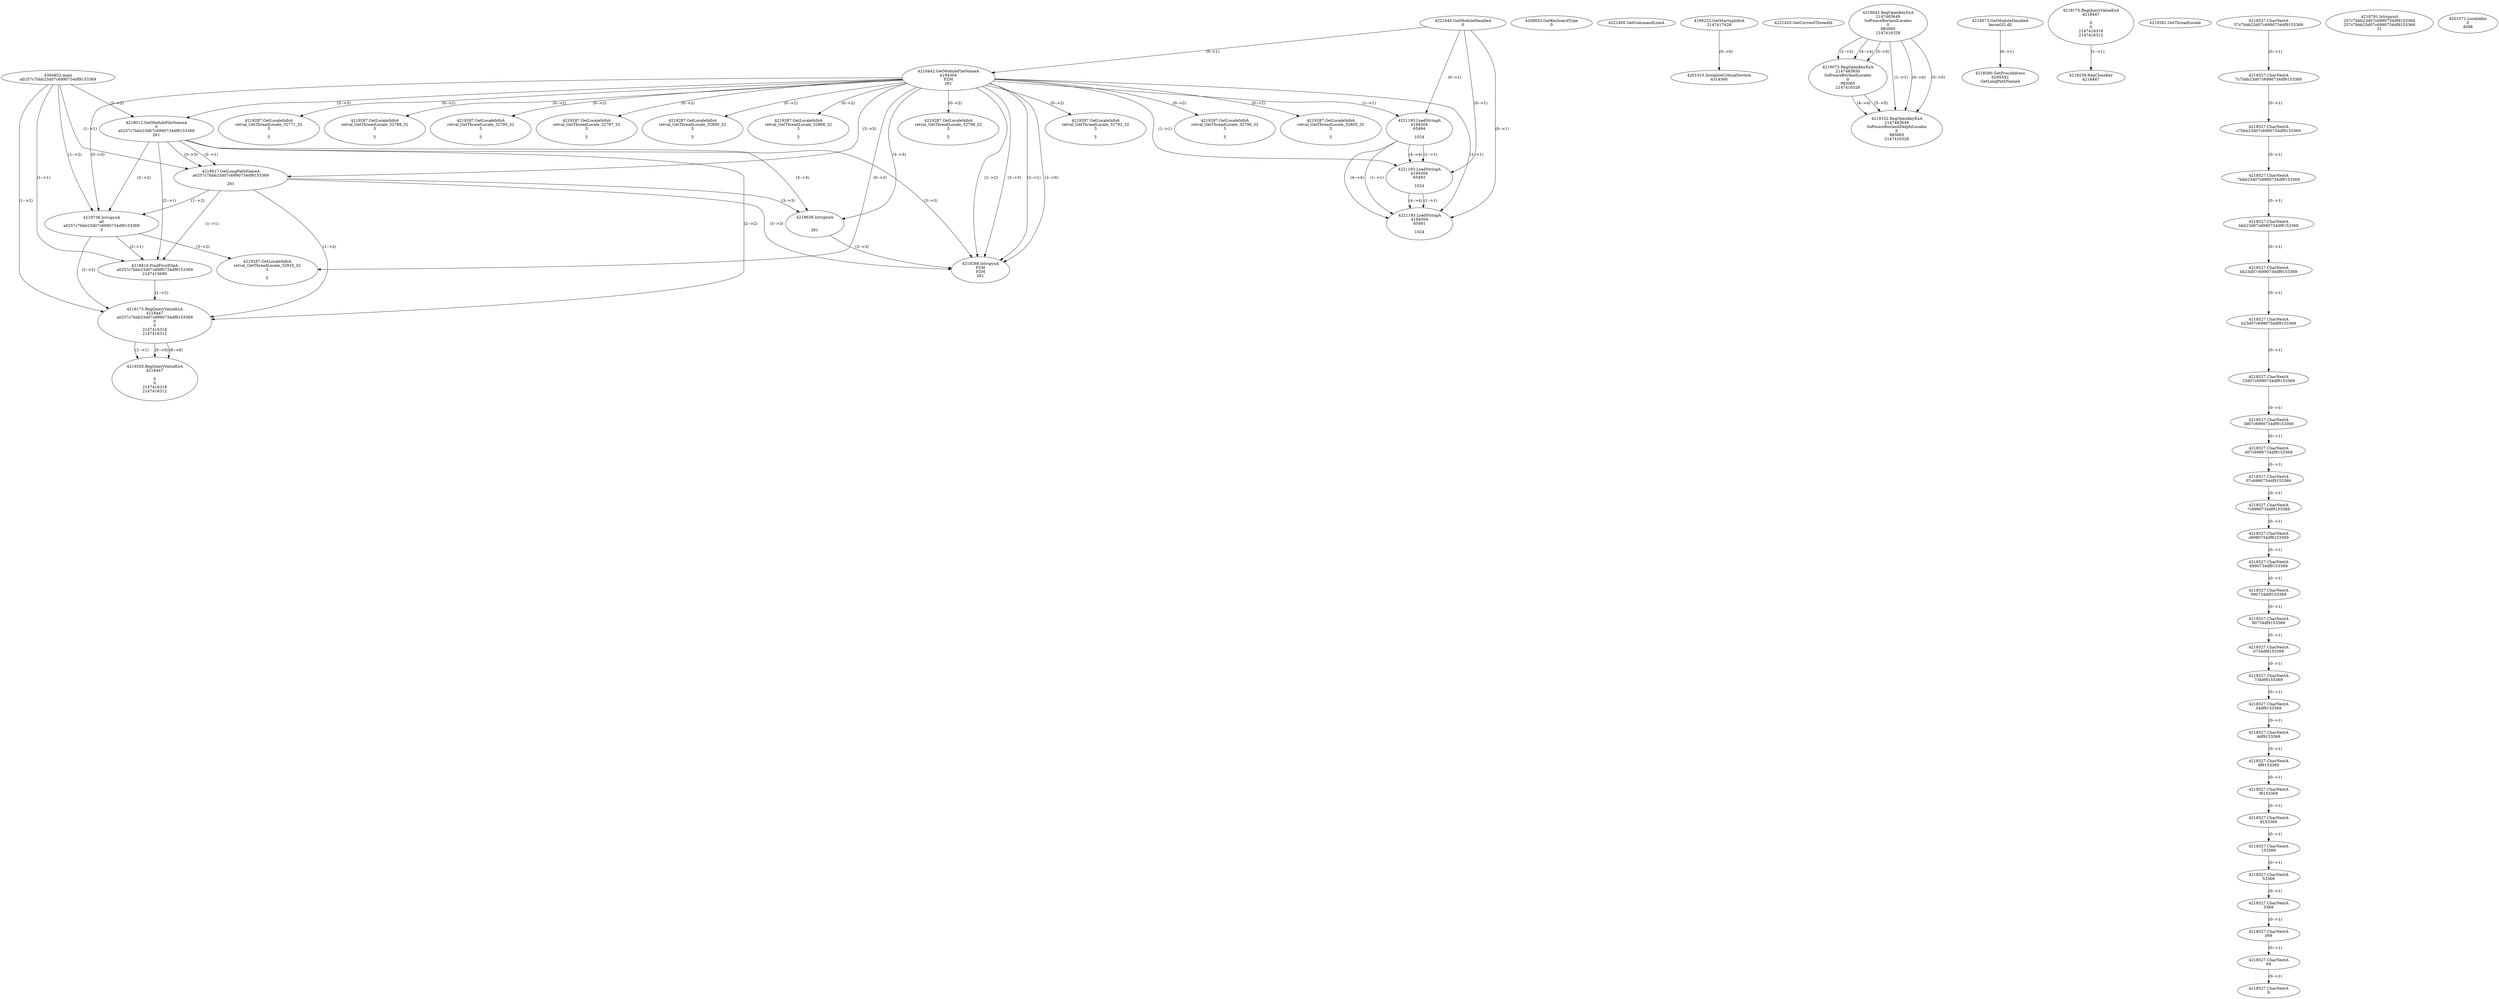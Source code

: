 // Global SCDG with merge call
digraph {
	0 [label="4304852.main
a0257c7bbb23d07c6990734df9153369"]
	1 [label="4221640.GetModuleHandleA
0"]
	2 [label="4208833.GetKeyboardType
0"]
	3 [label="4221400.GetCommandLineA
"]
	4 [label="4199222.GetStartupInfoA
2147417628"]
	5 [label="4221420.GetCurrentThreadId
"]
	6 [label="4218442.GetModuleFileNameA
4194304
PZM
261"]
	1 -> 6 [label="(0-->1)"]
	7 [label="4219012.GetModuleFileNameA
0
a0257c7bbb23d07c6990734df9153369
261"]
	0 -> 7 [label="(1-->2)"]
	6 -> 7 [label="(3-->3)"]
	8 [label="4219042.RegOpenKeyExA
2147483649
Software\Borland\Locales
0
983065
2147416328"]
	9 [label="4219072.RegOpenKeyExA
2147483650
Software\Borland\Locales
0
983065
2147416328"]
	8 -> 9 [label="(2-->2)"]
	8 -> 9 [label="(4-->4)"]
	8 -> 9 [label="(5-->5)"]
	10 [label="4219102.RegOpenKeyExA
2147483649
Software\Borland\Delphi\Locales
0
983065
2147416328"]
	8 -> 10 [label="(1-->1)"]
	8 -> 10 [label="(4-->4)"]
	9 -> 10 [label="(4-->4)"]
	8 -> 10 [label="(5-->5)"]
	9 -> 10 [label="(5-->5)"]
	11 [label="4218573.GetModuleHandleA
kernel32.dll"]
	12 [label="4218590.GetProcAddress
6295592
GetLongPathNameA"]
	11 -> 12 [label="(0-->1)"]
	13 [label="4218617.GetLongPathNameA
a0257c7bbb23d07c6990734df9153369

261"]
	0 -> 13 [label="(1-->1)"]
	7 -> 13 [label="(2-->1)"]
	6 -> 13 [label="(3-->3)"]
	7 -> 13 [label="(3-->3)"]
	14 [label="4218638.lstrcpynA


261"]
	6 -> 14 [label="(3-->3)"]
	7 -> 14 [label="(3-->3)"]
	13 -> 14 [label="(3-->3)"]
	15 [label="4219175.RegQueryValueExA
4218447

0
0
2147416318
2147416312"]
	16 [label="4219239.RegCloseKey
4218447"]
	15 -> 16 [label="(1-->1)"]
	17 [label="4219268.lstrcpynA
PZM
PZM
261"]
	6 -> 17 [label="(2-->1)"]
	6 -> 17 [label="(2-->2)"]
	6 -> 17 [label="(3-->3)"]
	7 -> 17 [label="(3-->3)"]
	13 -> 17 [label="(3-->3)"]
	14 -> 17 [label="(3-->3)"]
	6 -> 17 [label="(2-->0)"]
	18 [label="4219281.GetThreadLocale
"]
	19 [label="4219287.GetLocaleInfoA
retval_GetThreadLocale_32799_32
3

5"]
	6 -> 19 [label="(0-->2)"]
	20 [label="4221193.LoadStringA
4194304
65494

1024"]
	1 -> 20 [label="(0-->1)"]
	6 -> 20 [label="(1-->1)"]
	21 [label="4218738.lstrcpynA
a0
a0257c7bbb23d07c6990734df9153369
3"]
	0 -> 21 [label="(1-->2)"]
	7 -> 21 [label="(2-->2)"]
	13 -> 21 [label="(1-->2)"]
	6 -> 21 [label="(0-->3)"]
	22 [label="4218527.CharNextA
57c7bbb23d07c6990734df9153369"]
	23 [label="4218527.CharNextA
7c7bbb23d07c6990734df9153369"]
	22 -> 23 [label="(0-->1)"]
	24 [label="4218527.CharNextA
c7bbb23d07c6990734df9153369"]
	23 -> 24 [label="(0-->1)"]
	25 [label="4218527.CharNextA
7bbb23d07c6990734df9153369"]
	24 -> 25 [label="(0-->1)"]
	26 [label="4218527.CharNextA
bbb23d07c6990734df9153369"]
	25 -> 26 [label="(0-->1)"]
	27 [label="4218527.CharNextA
bb23d07c6990734df9153369"]
	26 -> 27 [label="(0-->1)"]
	28 [label="4218527.CharNextA
b23d07c6990734df9153369"]
	27 -> 28 [label="(0-->1)"]
	29 [label="4218527.CharNextA
23d07c6990734df9153369"]
	28 -> 29 [label="(0-->1)"]
	30 [label="4218527.CharNextA
3d07c6990734df9153369"]
	29 -> 30 [label="(0-->1)"]
	31 [label="4218527.CharNextA
d07c6990734df9153369"]
	30 -> 31 [label="(0-->1)"]
	32 [label="4218527.CharNextA
07c6990734df9153369"]
	31 -> 32 [label="(0-->1)"]
	33 [label="4218527.CharNextA
7c6990734df9153369"]
	32 -> 33 [label="(0-->1)"]
	34 [label="4218527.CharNextA
c6990734df9153369"]
	33 -> 34 [label="(0-->1)"]
	35 [label="4218527.CharNextA
6990734df9153369"]
	34 -> 35 [label="(0-->1)"]
	36 [label="4218527.CharNextA
990734df9153369"]
	35 -> 36 [label="(0-->1)"]
	37 [label="4218527.CharNextA
90734df9153369"]
	36 -> 37 [label="(0-->1)"]
	38 [label="4218527.CharNextA
0734df9153369"]
	37 -> 38 [label="(0-->1)"]
	39 [label="4218527.CharNextA
734df9153369"]
	38 -> 39 [label="(0-->1)"]
	40 [label="4218527.CharNextA
34df9153369"]
	39 -> 40 [label="(0-->1)"]
	41 [label="4218527.CharNextA
4df9153369"]
	40 -> 41 [label="(0-->1)"]
	42 [label="4218527.CharNextA
df9153369"]
	41 -> 42 [label="(0-->1)"]
	43 [label="4218527.CharNextA
f9153369"]
	42 -> 43 [label="(0-->1)"]
	44 [label="4218527.CharNextA
9153369"]
	43 -> 44 [label="(0-->1)"]
	45 [label="4218527.CharNextA
153369"]
	44 -> 45 [label="(0-->1)"]
	46 [label="4218527.CharNextA
53369"]
	45 -> 46 [label="(0-->1)"]
	47 [label="4218527.CharNextA
3369"]
	46 -> 47 [label="(0-->1)"]
	48 [label="4218527.CharNextA
369"]
	47 -> 48 [label="(0-->1)"]
	49 [label="4218527.CharNextA
69"]
	48 -> 49 [label="(0-->1)"]
	50 [label="4218527.CharNextA
9"]
	49 -> 50 [label="(0-->1)"]
	51 [label="4218791.lstrcpynA
257c7bbb23d07c6990734df9153369
257c7bbb23d07c6990734df9153369
31"]
	52 [label="4218810.FindFirstFileA
a0257c7bbb23d07c6990734df9153369
2147415690"]
	0 -> 52 [label="(1-->1)"]
	7 -> 52 [label="(2-->1)"]
	13 -> 52 [label="(1-->1)"]
	21 -> 52 [label="(2-->1)"]
	53 [label="4219175.RegQueryValueExA
4218447
a0257c7bbb23d07c6990734df9153369
0
0
2147416318
2147416312"]
	0 -> 53 [label="(1-->2)"]
	7 -> 53 [label="(2-->2)"]
	13 -> 53 [label="(1-->2)"]
	21 -> 53 [label="(2-->2)"]
	52 -> 53 [label="(1-->2)"]
	54 [label="4219205.RegQueryValueExA
4218447

0
0
2147416318
2147416312"]
	53 -> 54 [label="(1-->1)"]
	53 -> 54 [label="(5-->5)"]
	53 -> 54 [label="(6-->6)"]
	55 [label="4219287.GetLocaleInfoA
retval_GetThreadLocale_32925_32
3

5"]
	6 -> 55 [label="(0-->2)"]
	21 -> 55 [label="(3-->2)"]
	56 [label="4219287.GetLocaleInfoA
retval_GetThreadLocale_32792_32
3

5"]
	6 -> 56 [label="(0-->2)"]
	57 [label="4221193.LoadStringA
4194304
65493

1024"]
	1 -> 57 [label="(0-->1)"]
	6 -> 57 [label="(1-->1)"]
	20 -> 57 [label="(1-->1)"]
	20 -> 57 [label="(4-->4)"]
	58 [label="4221193.LoadStringA
4194304
65491

1024"]
	1 -> 58 [label="(0-->1)"]
	6 -> 58 [label="(1-->1)"]
	20 -> 58 [label="(1-->1)"]
	57 -> 58 [label="(1-->1)"]
	20 -> 58 [label="(4-->4)"]
	57 -> 58 [label="(4-->4)"]
	59 [label="4201010.InitializeCriticalSection
4314560"]
	4 -> 59 [label="(0-->0)"]
	60 [label="4201071.LocalAlloc
0
4088"]
	61 [label="4219287.GetLocaleInfoA
retval_GetThreadLocale_32790_32
3

5"]
	6 -> 61 [label="(0-->2)"]
	62 [label="4219287.GetLocaleInfoA
retval_GetThreadLocale_32805_32
3

5"]
	6 -> 62 [label="(0-->2)"]
	63 [label="4219287.GetLocaleInfoA
retval_GetThreadLocale_32771_32
3

5"]
	6 -> 63 [label="(0-->2)"]
	64 [label="4219287.GetLocaleInfoA
retval_GetThreadLocale_32789_32
3

5"]
	6 -> 64 [label="(0-->2)"]
	65 [label="4219287.GetLocaleInfoA
retval_GetThreadLocale_32795_32
3

5"]
	6 -> 65 [label="(0-->2)"]
	66 [label="4219287.GetLocaleInfoA
retval_GetThreadLocale_32797_32
3

5"]
	6 -> 66 [label="(0-->2)"]
	67 [label="4219287.GetLocaleInfoA
retval_GetThreadLocale_32800_32
3

5"]
	6 -> 67 [label="(0-->2)"]
	68 [label="4219287.GetLocaleInfoA
retval_GetThreadLocale_32806_32
3

5"]
	6 -> 68 [label="(0-->2)"]
}

